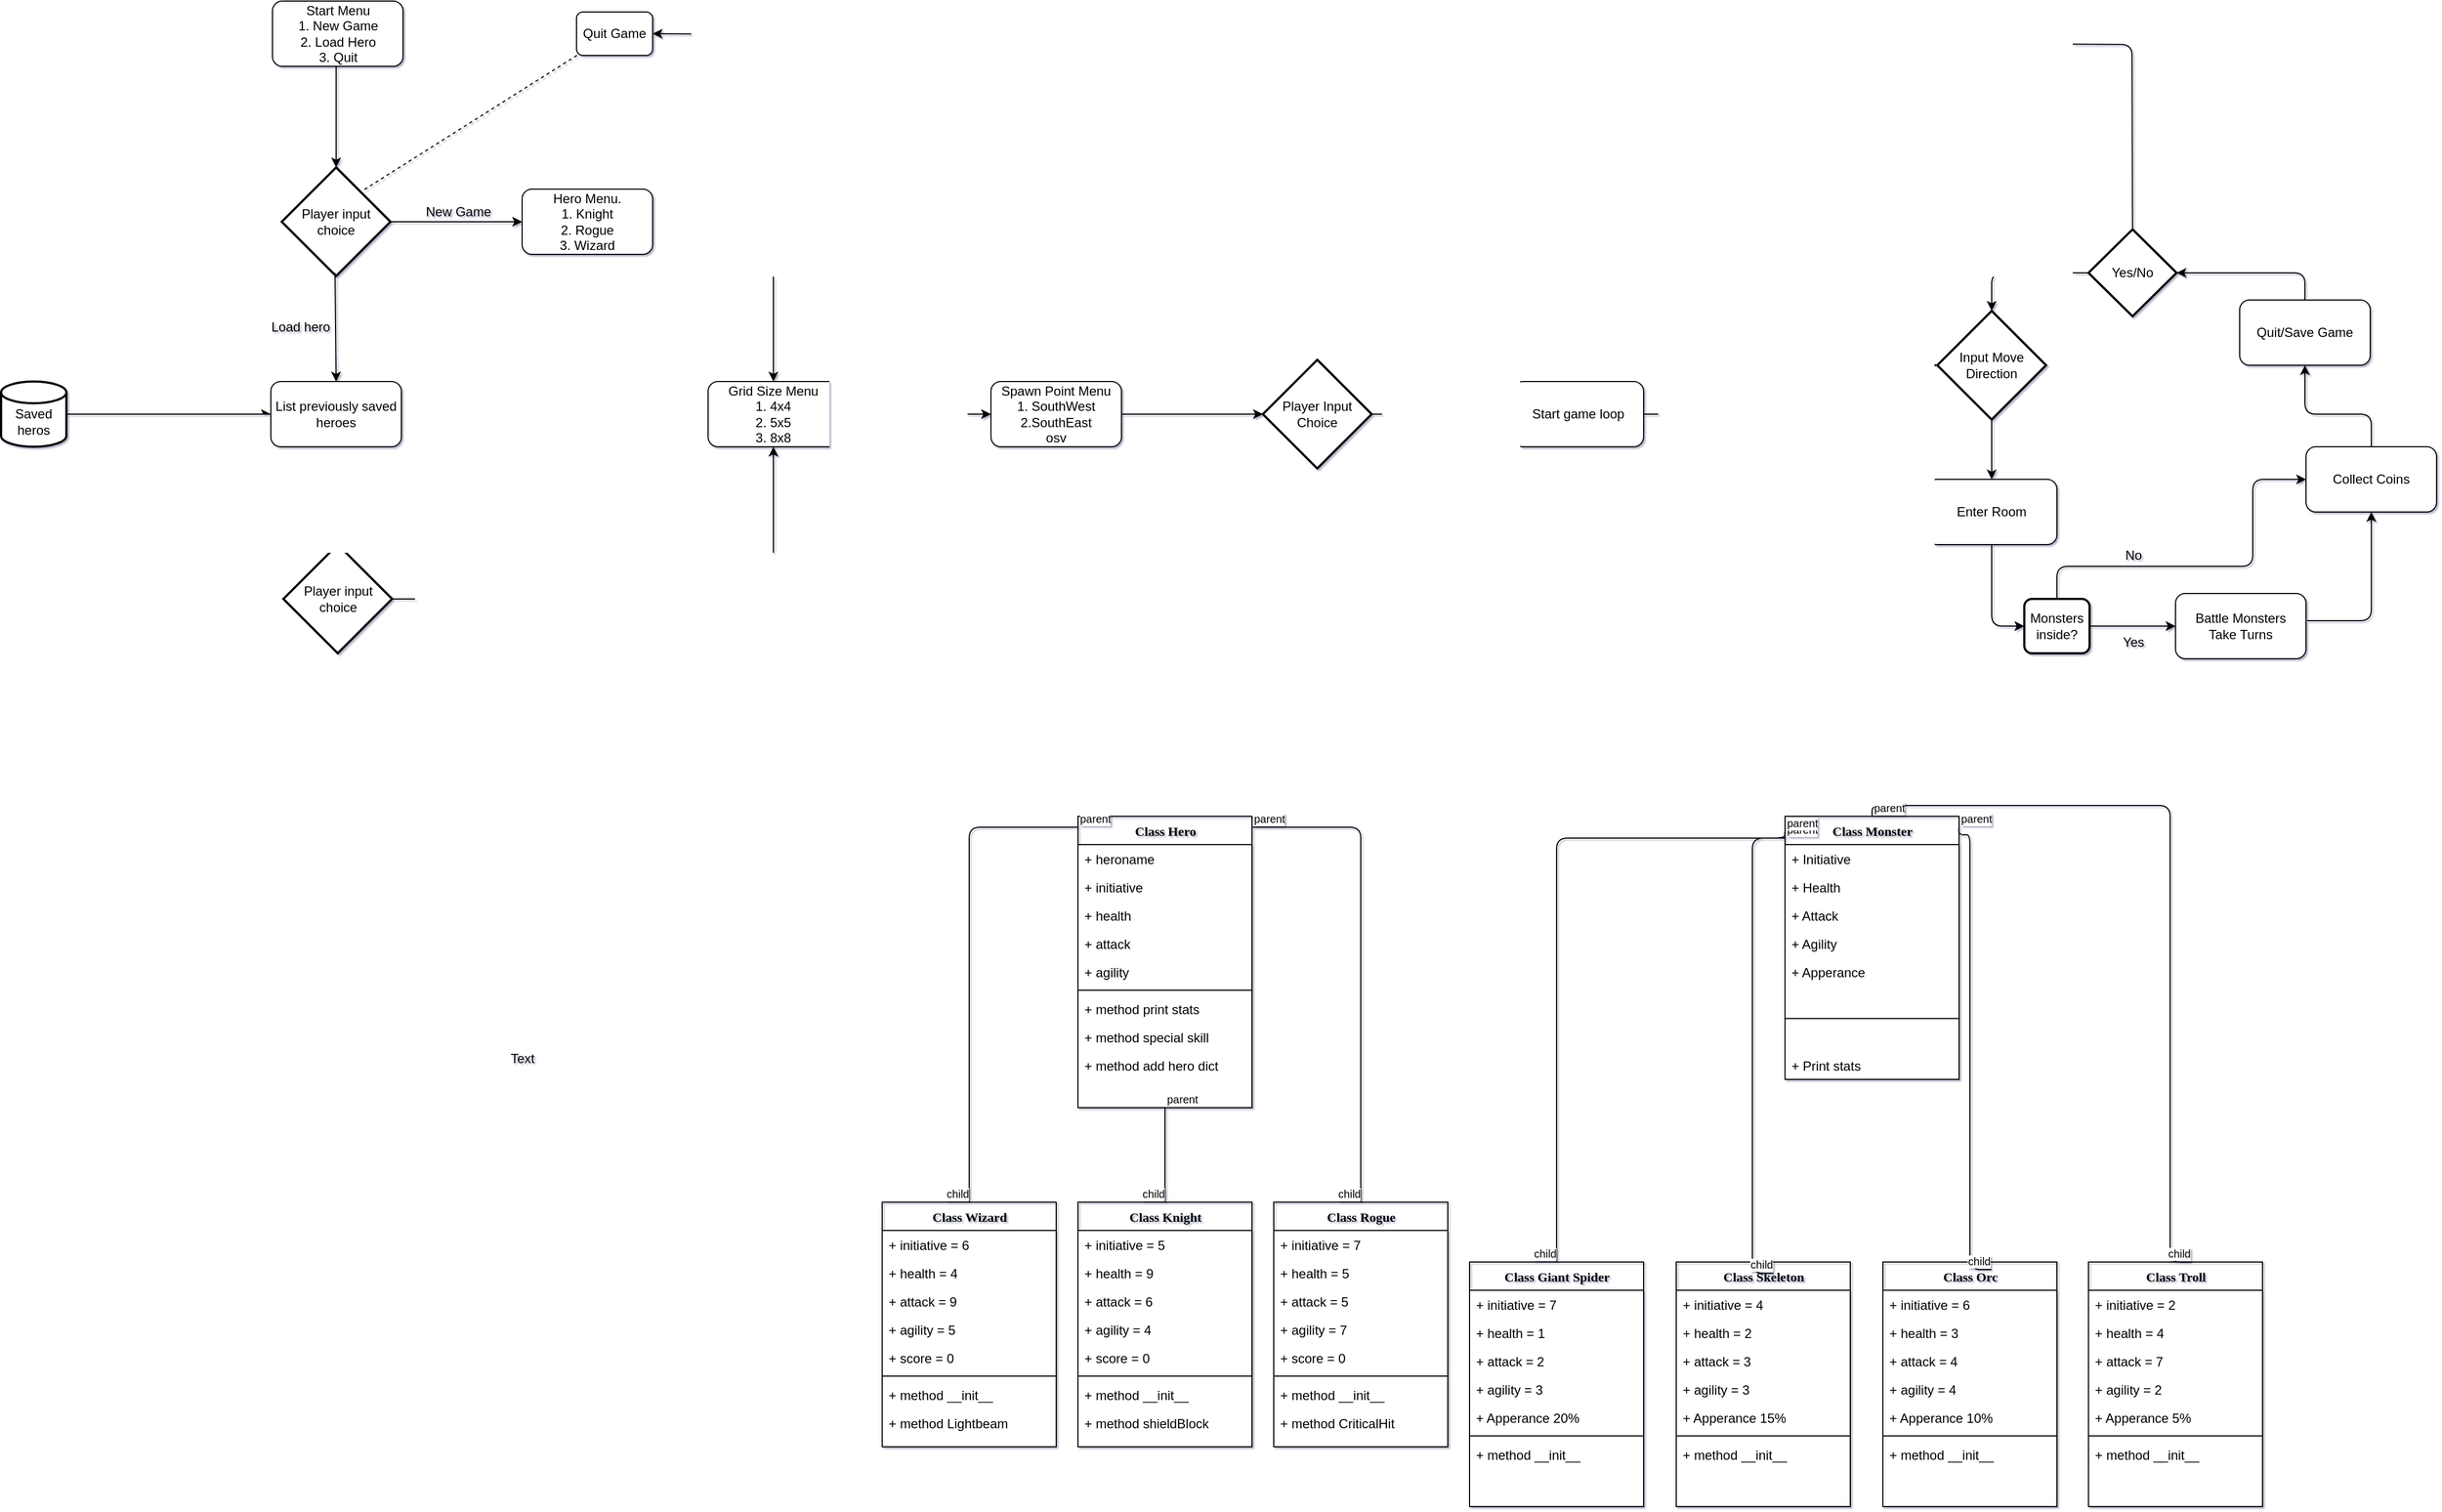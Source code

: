 <mxfile version="12.4.0" type="device" pages="2"><diagram name="Page-1" id="9f46799a-70d6-7492-0946-bef42562c5a5"><mxGraphModel dx="4567" dy="2360" grid="0" gridSize="10" guides="1" tooltips="1" connect="1" arrows="1" fold="1" page="0" pageScale="1" pageWidth="1100" pageHeight="850" background="none" math="0" shadow="1"><root><mxCell id="0"/><mxCell id="1" parent="0"/><mxCell id="78961159f06e98e8-17" value="Class Hero" style="swimlane;html=1;fontStyle=1;align=center;verticalAlign=top;childLayout=stackLayout;horizontal=1;startSize=26;horizontalStack=0;resizeParent=1;resizeLast=0;collapsible=1;marginBottom=0;swimlaneFillColor=#ffffff;rounded=0;shadow=0;comic=0;labelBackgroundColor=none;strokeWidth=1;fillColor=none;fontFamily=Verdana;fontSize=12" parent="1" vertex="1"><mxGeometry x="190" y="70" width="160" height="268" as="geometry"/></mxCell><mxCell id="78961159f06e98e8-21" value="+ heroname" style="text;html=1;strokeColor=none;fillColor=none;align=left;verticalAlign=top;spacingLeft=4;spacingRight=4;whiteSpace=wrap;overflow=hidden;rotatable=0;points=[[0,0.5],[1,0.5]];portConstraint=eastwest;" parent="78961159f06e98e8-17" vertex="1"><mxGeometry y="26" width="160" height="26" as="geometry"/></mxCell><mxCell id="78961159f06e98e8-23" value="+ initiative" style="text;html=1;strokeColor=none;fillColor=none;align=left;verticalAlign=top;spacingLeft=4;spacingRight=4;whiteSpace=wrap;overflow=hidden;rotatable=0;points=[[0,0.5],[1,0.5]];portConstraint=eastwest;" parent="78961159f06e98e8-17" vertex="1"><mxGeometry y="52" width="160" height="26" as="geometry"/></mxCell><mxCell id="78961159f06e98e8-25" value="+ health" style="text;html=1;strokeColor=none;fillColor=none;align=left;verticalAlign=top;spacingLeft=4;spacingRight=4;whiteSpace=wrap;overflow=hidden;rotatable=0;points=[[0,0.5],[1,0.5]];portConstraint=eastwest;" parent="78961159f06e98e8-17" vertex="1"><mxGeometry y="78" width="160" height="26" as="geometry"/></mxCell><mxCell id="78961159f06e98e8-26" value="+ attack" style="text;html=1;strokeColor=none;fillColor=none;align=left;verticalAlign=top;spacingLeft=4;spacingRight=4;whiteSpace=wrap;overflow=hidden;rotatable=0;points=[[0,0.5],[1,0.5]];portConstraint=eastwest;" parent="78961159f06e98e8-17" vertex="1"><mxGeometry y="104" width="160" height="26" as="geometry"/></mxCell><mxCell id="78961159f06e98e8-24" value="+ agility" style="text;html=1;strokeColor=none;fillColor=none;align=left;verticalAlign=top;spacingLeft=4;spacingRight=4;whiteSpace=wrap;overflow=hidden;rotatable=0;points=[[0,0.5],[1,0.5]];portConstraint=eastwest;" parent="78961159f06e98e8-17" vertex="1"><mxGeometry y="130" width="160" height="26" as="geometry"/></mxCell><mxCell id="78961159f06e98e8-19" value="" style="line;html=1;strokeWidth=1;fillColor=none;align=left;verticalAlign=middle;spacingTop=-1;spacingLeft=3;spacingRight=3;rotatable=0;labelPosition=right;points=[];portConstraint=eastwest;" parent="78961159f06e98e8-17" vertex="1"><mxGeometry y="156" width="160" height="8" as="geometry"/></mxCell><mxCell id="78961159f06e98e8-20" value="+ method print stats" style="text;html=1;strokeColor=none;fillColor=none;align=left;verticalAlign=top;spacingLeft=4;spacingRight=4;whiteSpace=wrap;overflow=hidden;rotatable=0;points=[[0,0.5],[1,0.5]];portConstraint=eastwest;" parent="78961159f06e98e8-17" vertex="1"><mxGeometry y="164" width="160" height="26" as="geometry"/></mxCell><mxCell id="78961159f06e98e8-27" value="+ method special skill" style="text;html=1;strokeColor=none;fillColor=none;align=left;verticalAlign=top;spacingLeft=4;spacingRight=4;whiteSpace=wrap;overflow=hidden;rotatable=0;points=[[0,0.5],[1,0.5]];portConstraint=eastwest;" parent="78961159f06e98e8-17" vertex="1"><mxGeometry y="190" width="160" height="26" as="geometry"/></mxCell><mxCell id="eeF8taxT3-s0xnJ1d2Oh-3" value="+ method add hero dict&lt;br&gt;" style="text;html=1;strokeColor=none;fillColor=none;align=left;verticalAlign=top;spacingLeft=4;spacingRight=4;whiteSpace=wrap;overflow=hidden;rotatable=0;points=[[0,0.5],[1,0.5]];portConstraint=eastwest;" parent="78961159f06e98e8-17" vertex="1"><mxGeometry y="216" width="160" height="26" as="geometry"/></mxCell><mxCell id="78961159f06e98e8-30" value="Class Rogue" style="swimlane;html=1;fontStyle=1;align=center;verticalAlign=top;childLayout=stackLayout;horizontal=1;startSize=26;horizontalStack=0;resizeParent=1;resizeLast=0;collapsible=1;marginBottom=0;swimlaneFillColor=#ffffff;rounded=0;shadow=0;comic=0;labelBackgroundColor=none;strokeWidth=1;fillColor=none;fontFamily=Verdana;fontSize=12" parent="1" vertex="1"><mxGeometry x="370" y="425" width="160" height="225" as="geometry"/></mxCell><mxCell id="78961159f06e98e8-31" value="+ initiative = 7" style="text;html=1;strokeColor=none;fillColor=none;align=left;verticalAlign=top;spacingLeft=4;spacingRight=4;whiteSpace=wrap;overflow=hidden;rotatable=0;points=[[0,0.5],[1,0.5]];portConstraint=eastwest;" parent="78961159f06e98e8-30" vertex="1"><mxGeometry y="26" width="160" height="26" as="geometry"/></mxCell><mxCell id="78961159f06e98e8-32" value="+ health = 5" style="text;html=1;strokeColor=none;fillColor=none;align=left;verticalAlign=top;spacingLeft=4;spacingRight=4;whiteSpace=wrap;overflow=hidden;rotatable=0;points=[[0,0.5],[1,0.5]];portConstraint=eastwest;" parent="78961159f06e98e8-30" vertex="1"><mxGeometry y="52" width="160" height="26" as="geometry"/></mxCell><mxCell id="78961159f06e98e8-33" value="+ attack = 5" style="text;html=1;strokeColor=none;fillColor=none;align=left;verticalAlign=top;spacingLeft=4;spacingRight=4;whiteSpace=wrap;overflow=hidden;rotatable=0;points=[[0,0.5],[1,0.5]];portConstraint=eastwest;" parent="78961159f06e98e8-30" vertex="1"><mxGeometry y="78" width="160" height="26" as="geometry"/></mxCell><mxCell id="78961159f06e98e8-34" value="+ agility = 7" style="text;html=1;strokeColor=none;fillColor=none;align=left;verticalAlign=top;spacingLeft=4;spacingRight=4;whiteSpace=wrap;overflow=hidden;rotatable=0;points=[[0,0.5],[1,0.5]];portConstraint=eastwest;" parent="78961159f06e98e8-30" vertex="1"><mxGeometry y="104" width="160" height="26" as="geometry"/></mxCell><mxCell id="78961159f06e98e8-36" value="+ score = 0" style="text;html=1;strokeColor=none;fillColor=none;align=left;verticalAlign=top;spacingLeft=4;spacingRight=4;whiteSpace=wrap;overflow=hidden;rotatable=0;points=[[0,0.5],[1,0.5]];portConstraint=eastwest;" parent="78961159f06e98e8-30" vertex="1"><mxGeometry y="130" width="160" height="26" as="geometry"/></mxCell><mxCell id="78961159f06e98e8-38" value="" style="line;html=1;strokeWidth=1;fillColor=none;align=left;verticalAlign=middle;spacingTop=-1;spacingLeft=3;spacingRight=3;rotatable=0;labelPosition=right;points=[];portConstraint=eastwest;" parent="78961159f06e98e8-30" vertex="1"><mxGeometry y="156" width="160" height="8" as="geometry"/></mxCell><mxCell id="78961159f06e98e8-39" value="+ method __init__" style="text;html=1;strokeColor=none;fillColor=none;align=left;verticalAlign=top;spacingLeft=4;spacingRight=4;whiteSpace=wrap;overflow=hidden;rotatable=0;points=[[0,0.5],[1,0.5]];portConstraint=eastwest;" parent="78961159f06e98e8-30" vertex="1"><mxGeometry y="164" width="160" height="26" as="geometry"/></mxCell><mxCell id="78961159f06e98e8-40" value="+ method CriticalHit" style="text;html=1;strokeColor=none;fillColor=none;align=left;verticalAlign=top;spacingLeft=4;spacingRight=4;whiteSpace=wrap;overflow=hidden;rotatable=0;points=[[0,0.5],[1,0.5]];portConstraint=eastwest;" parent="78961159f06e98e8-30" vertex="1"><mxGeometry y="190" width="160" height="26" as="geometry"/></mxCell><mxCell id="78961159f06e98e8-43" value="Class Monster" style="swimlane;html=1;fontStyle=1;align=center;verticalAlign=top;childLayout=stackLayout;horizontal=1;startSize=26;horizontalStack=0;resizeParent=1;resizeLast=0;collapsible=1;marginBottom=0;swimlaneFillColor=#ffffff;rounded=0;shadow=0;comic=0;labelBackgroundColor=none;strokeWidth=1;fillColor=none;fontFamily=Verdana;fontSize=12" parent="1" vertex="1"><mxGeometry x="840" y="70" width="160" height="242" as="geometry"/></mxCell><mxCell id="78961159f06e98e8-44" value="+ Initiative" style="text;html=1;strokeColor=none;fillColor=none;align=left;verticalAlign=top;spacingLeft=4;spacingRight=4;whiteSpace=wrap;overflow=hidden;rotatable=0;points=[[0,0.5],[1,0.5]];portConstraint=eastwest;" parent="78961159f06e98e8-43" vertex="1"><mxGeometry y="26" width="160" height="26" as="geometry"/></mxCell><mxCell id="78961159f06e98e8-45" value="+ Health" style="text;html=1;strokeColor=none;fillColor=none;align=left;verticalAlign=top;spacingLeft=4;spacingRight=4;whiteSpace=wrap;overflow=hidden;rotatable=0;points=[[0,0.5],[1,0.5]];portConstraint=eastwest;" parent="78961159f06e98e8-43" vertex="1"><mxGeometry y="52" width="160" height="26" as="geometry"/></mxCell><mxCell id="78961159f06e98e8-49" value="+ Attack" style="text;html=1;strokeColor=none;fillColor=none;align=left;verticalAlign=top;spacingLeft=4;spacingRight=4;whiteSpace=wrap;overflow=hidden;rotatable=0;points=[[0,0.5],[1,0.5]];portConstraint=eastwest;" parent="78961159f06e98e8-43" vertex="1"><mxGeometry y="78" width="160" height="26" as="geometry"/></mxCell><mxCell id="78961159f06e98e8-50" value="+ Agility&lt;br&gt;" style="text;html=1;strokeColor=none;fillColor=none;align=left;verticalAlign=top;spacingLeft=4;spacingRight=4;whiteSpace=wrap;overflow=hidden;rotatable=0;points=[[0,0.5],[1,0.5]];portConstraint=eastwest;" parent="78961159f06e98e8-43" vertex="1"><mxGeometry y="104" width="160" height="26" as="geometry"/></mxCell><mxCell id="Dzqm_DgRqmIVybZx8cCI-1" value="+ Apperance" style="text;html=1;strokeColor=none;fillColor=none;align=left;verticalAlign=top;spacingLeft=4;spacingRight=4;whiteSpace=wrap;overflow=hidden;rotatable=0;points=[[0,0.5],[1,0.5]];portConstraint=eastwest;" vertex="1" parent="78961159f06e98e8-43"><mxGeometry y="130" width="160" height="26" as="geometry"/></mxCell><mxCell id="78961159f06e98e8-51" value="" style="line;html=1;strokeWidth=1;fillColor=none;align=left;verticalAlign=middle;spacingTop=-1;spacingLeft=3;spacingRight=3;rotatable=0;labelPosition=right;points=[];portConstraint=eastwest;" parent="78961159f06e98e8-43" vertex="1"><mxGeometry y="156" width="160" height="60" as="geometry"/></mxCell><mxCell id="78961159f06e98e8-52" value="+ Print stats" style="text;html=1;strokeColor=none;fillColor=none;align=left;verticalAlign=top;spacingLeft=4;spacingRight=4;whiteSpace=wrap;overflow=hidden;rotatable=0;points=[[0,0.5],[1,0.5]];portConstraint=eastwest;" parent="78961159f06e98e8-43" vertex="1"><mxGeometry y="216" width="160" height="26" as="geometry"/></mxCell><mxCell id="78961159f06e98e8-56" value="Class Wizard" style="swimlane;html=1;fontStyle=1;align=center;verticalAlign=top;childLayout=stackLayout;horizontal=1;startSize=26;horizontalStack=0;resizeParent=1;resizeLast=0;collapsible=1;marginBottom=0;swimlaneFillColor=#ffffff;rounded=0;shadow=0;comic=0;labelBackgroundColor=none;strokeWidth=1;fillColor=none;fontFamily=Verdana;fontSize=12" parent="1" vertex="1"><mxGeometry x="10" y="425" width="160" height="225" as="geometry"/></mxCell><mxCell id="78961159f06e98e8-57" value="+ initiative = 6" style="text;html=1;strokeColor=none;fillColor=none;align=left;verticalAlign=top;spacingLeft=4;spacingRight=4;whiteSpace=wrap;overflow=hidden;rotatable=0;points=[[0,0.5],[1,0.5]];portConstraint=eastwest;" parent="78961159f06e98e8-56" vertex="1"><mxGeometry y="26" width="160" height="26" as="geometry"/></mxCell><mxCell id="78961159f06e98e8-58" value="+ health = 4" style="text;html=1;strokeColor=none;fillColor=none;align=left;verticalAlign=top;spacingLeft=4;spacingRight=4;whiteSpace=wrap;overflow=hidden;rotatable=0;points=[[0,0.5],[1,0.5]];portConstraint=eastwest;" parent="78961159f06e98e8-56" vertex="1"><mxGeometry y="52" width="160" height="26" as="geometry"/></mxCell><mxCell id="78961159f06e98e8-59" value="+ attack = 9" style="text;html=1;strokeColor=none;fillColor=none;align=left;verticalAlign=top;spacingLeft=4;spacingRight=4;whiteSpace=wrap;overflow=hidden;rotatable=0;points=[[0,0.5],[1,0.5]];portConstraint=eastwest;" parent="78961159f06e98e8-56" vertex="1"><mxGeometry y="78" width="160" height="26" as="geometry"/></mxCell><mxCell id="78961159f06e98e8-60" value="+ agility = 5" style="text;html=1;strokeColor=none;fillColor=none;align=left;verticalAlign=top;spacingLeft=4;spacingRight=4;whiteSpace=wrap;overflow=hidden;rotatable=0;points=[[0,0.5],[1,0.5]];portConstraint=eastwest;" parent="78961159f06e98e8-56" vertex="1"><mxGeometry y="104" width="160" height="26" as="geometry"/></mxCell><mxCell id="78961159f06e98e8-61" value="+ score = 0" style="text;html=1;strokeColor=none;fillColor=none;align=left;verticalAlign=top;spacingLeft=4;spacingRight=4;whiteSpace=wrap;overflow=hidden;rotatable=0;points=[[0,0.5],[1,0.5]];portConstraint=eastwest;" parent="78961159f06e98e8-56" vertex="1"><mxGeometry y="130" width="160" height="26" as="geometry"/></mxCell><mxCell id="78961159f06e98e8-64" value="" style="line;html=1;strokeWidth=1;fillColor=none;align=left;verticalAlign=middle;spacingTop=-1;spacingLeft=3;spacingRight=3;rotatable=0;labelPosition=right;points=[];portConstraint=eastwest;" parent="78961159f06e98e8-56" vertex="1"><mxGeometry y="156" width="160" height="8" as="geometry"/></mxCell><mxCell id="78961159f06e98e8-65" value="+ method __init__" style="text;html=1;strokeColor=none;fillColor=none;align=left;verticalAlign=top;spacingLeft=4;spacingRight=4;whiteSpace=wrap;overflow=hidden;rotatable=0;points=[[0,0.5],[1,0.5]];portConstraint=eastwest;" parent="78961159f06e98e8-56" vertex="1"><mxGeometry y="164" width="160" height="26" as="geometry"/></mxCell><mxCell id="78961159f06e98e8-66" value="+ method Lightbeam" style="text;html=1;strokeColor=none;fillColor=none;align=left;verticalAlign=top;spacingLeft=4;spacingRight=4;whiteSpace=wrap;overflow=hidden;rotatable=0;points=[[0,0.5],[1,0.5]];portConstraint=eastwest;" parent="78961159f06e98e8-56" vertex="1"><mxGeometry y="190" width="160" height="26" as="geometry"/></mxCell><mxCell id="78961159f06e98e8-69" value="Class Knight" style="swimlane;html=1;fontStyle=1;align=center;verticalAlign=top;childLayout=stackLayout;horizontal=1;startSize=26;horizontalStack=0;resizeParent=1;resizeLast=0;collapsible=1;marginBottom=0;swimlaneFillColor=#ffffff;rounded=0;shadow=0;comic=0;labelBackgroundColor=none;strokeWidth=1;fillColor=none;fontFamily=Verdana;fontSize=12" parent="1" vertex="1"><mxGeometry x="190" y="425" width="160" height="225" as="geometry"/></mxCell><mxCell id="78961159f06e98e8-70" value="+ initiative = 5" style="text;html=1;strokeColor=none;fillColor=none;align=left;verticalAlign=top;spacingLeft=4;spacingRight=4;whiteSpace=wrap;overflow=hidden;rotatable=0;points=[[0,0.5],[1,0.5]];portConstraint=eastwest;" parent="78961159f06e98e8-69" vertex="1"><mxGeometry y="26" width="160" height="26" as="geometry"/></mxCell><mxCell id="78961159f06e98e8-71" value="+ health = 9" style="text;html=1;strokeColor=none;fillColor=none;align=left;verticalAlign=top;spacingLeft=4;spacingRight=4;whiteSpace=wrap;overflow=hidden;rotatable=0;points=[[0,0.5],[1,0.5]];portConstraint=eastwest;" parent="78961159f06e98e8-69" vertex="1"><mxGeometry y="52" width="160" height="26" as="geometry"/></mxCell><mxCell id="78961159f06e98e8-72" value="+ attack = 6" style="text;html=1;strokeColor=none;fillColor=none;align=left;verticalAlign=top;spacingLeft=4;spacingRight=4;whiteSpace=wrap;overflow=hidden;rotatable=0;points=[[0,0.5],[1,0.5]];portConstraint=eastwest;" parent="78961159f06e98e8-69" vertex="1"><mxGeometry y="78" width="160" height="26" as="geometry"/></mxCell><mxCell id="78961159f06e98e8-74" value="+ agility = 4" style="text;html=1;strokeColor=none;fillColor=none;align=left;verticalAlign=top;spacingLeft=4;spacingRight=4;whiteSpace=wrap;overflow=hidden;rotatable=0;points=[[0,0.5],[1,0.5]];portConstraint=eastwest;" parent="78961159f06e98e8-69" vertex="1"><mxGeometry y="104" width="160" height="26" as="geometry"/></mxCell><mxCell id="78961159f06e98e8-75" value="+ score = 0" style="text;html=1;strokeColor=none;fillColor=none;align=left;verticalAlign=top;spacingLeft=4;spacingRight=4;whiteSpace=wrap;overflow=hidden;rotatable=0;points=[[0,0.5],[1,0.5]];portConstraint=eastwest;" parent="78961159f06e98e8-69" vertex="1"><mxGeometry y="130" width="160" height="26" as="geometry"/></mxCell><mxCell id="78961159f06e98e8-77" value="" style="line;html=1;strokeWidth=1;fillColor=none;align=left;verticalAlign=middle;spacingTop=-1;spacingLeft=3;spacingRight=3;rotatable=0;labelPosition=right;points=[];portConstraint=eastwest;" parent="78961159f06e98e8-69" vertex="1"><mxGeometry y="156" width="160" height="8" as="geometry"/></mxCell><mxCell id="78961159f06e98e8-78" value="+ method __init__" style="text;html=1;strokeColor=none;fillColor=none;align=left;verticalAlign=top;spacingLeft=4;spacingRight=4;whiteSpace=wrap;overflow=hidden;rotatable=0;points=[[0,0.5],[1,0.5]];portConstraint=eastwest;" parent="78961159f06e98e8-69" vertex="1"><mxGeometry y="164" width="160" height="26" as="geometry"/></mxCell><mxCell id="78961159f06e98e8-79" value="+ method shieldBlock" style="text;html=1;strokeColor=none;fillColor=none;align=left;verticalAlign=top;spacingLeft=4;spacingRight=4;whiteSpace=wrap;overflow=hidden;rotatable=0;points=[[0,0.5],[1,0.5]];portConstraint=eastwest;" parent="78961159f06e98e8-69" vertex="1"><mxGeometry y="190" width="160" height="26" as="geometry"/></mxCell><mxCell id="eeF8taxT3-s0xnJ1d2Oh-4" value="" style="endArrow=none;html=1;edgeStyle=orthogonalEdgeStyle;" parent="1" source="78961159f06e98e8-17" target="78961159f06e98e8-56" edge="1"><mxGeometry relative="1" as="geometry"><mxPoint x="180" y="40" as="sourcePoint"/><mxPoint x="180" y="210" as="targetPoint"/><Array as="points"><mxPoint x="90" y="80"/></Array></mxGeometry></mxCell><mxCell id="eeF8taxT3-s0xnJ1d2Oh-5" value="parent" style="resizable=0;html=1;align=left;verticalAlign=bottom;labelBackgroundColor=#ffffff;fontSize=10;" parent="eeF8taxT3-s0xnJ1d2Oh-4" connectable="0" vertex="1"><mxGeometry x="-1" relative="1" as="geometry"/></mxCell><mxCell id="eeF8taxT3-s0xnJ1d2Oh-6" value="child" style="resizable=0;html=1;align=right;verticalAlign=bottom;labelBackgroundColor=#ffffff;fontSize=10;" parent="eeF8taxT3-s0xnJ1d2Oh-4" connectable="0" vertex="1"><mxGeometry x="1" relative="1" as="geometry"/></mxCell><mxCell id="eeF8taxT3-s0xnJ1d2Oh-7" value="" style="endArrow=none;html=1;edgeStyle=orthogonalEdgeStyle;" parent="1" source="78961159f06e98e8-17" target="78961159f06e98e8-69" edge="1"><mxGeometry relative="1" as="geometry"><mxPoint x="220" y="380" as="sourcePoint"/><mxPoint x="120" y="725" as="targetPoint"/><Array as="points"><mxPoint x="270" y="370"/><mxPoint x="270" y="370"/></Array></mxGeometry></mxCell><mxCell id="eeF8taxT3-s0xnJ1d2Oh-8" value="parent" style="resizable=0;html=1;align=left;verticalAlign=bottom;labelBackgroundColor=#ffffff;fontSize=10;" parent="eeF8taxT3-s0xnJ1d2Oh-7" connectable="0" vertex="1"><mxGeometry x="-1" relative="1" as="geometry"/></mxCell><mxCell id="eeF8taxT3-s0xnJ1d2Oh-9" value="child" style="resizable=0;html=1;align=right;verticalAlign=bottom;labelBackgroundColor=#ffffff;fontSize=10;" parent="eeF8taxT3-s0xnJ1d2Oh-7" connectable="0" vertex="1"><mxGeometry x="1" relative="1" as="geometry"/></mxCell><mxCell id="eeF8taxT3-s0xnJ1d2Oh-11" value="" style="endArrow=none;html=1;edgeStyle=orthogonalEdgeStyle;entryX=0.5;entryY=0;entryDx=0;entryDy=0;" parent="1" source="78961159f06e98e8-17" target="78961159f06e98e8-30" edge="1"><mxGeometry relative="1" as="geometry"><mxPoint x="450" y="70" as="sourcePoint"/><mxPoint x="340" y="525" as="targetPoint"/><Array as="points"><mxPoint x="450" y="80"/></Array></mxGeometry></mxCell><mxCell id="eeF8taxT3-s0xnJ1d2Oh-12" value="parent" style="resizable=0;html=1;align=left;verticalAlign=bottom;labelBackgroundColor=#ffffff;fontSize=10;" parent="eeF8taxT3-s0xnJ1d2Oh-11" connectable="0" vertex="1"><mxGeometry x="-1" relative="1" as="geometry"/></mxCell><mxCell id="eeF8taxT3-s0xnJ1d2Oh-13" value="child" style="resizable=0;html=1;align=right;verticalAlign=bottom;labelBackgroundColor=#ffffff;fontSize=10;" parent="eeF8taxT3-s0xnJ1d2Oh-11" connectable="0" vertex="1"><mxGeometry x="1" relative="1" as="geometry"/></mxCell><mxCell id="Dzqm_DgRqmIVybZx8cCI-9" value="Class Giant Spider" style="swimlane;html=1;fontStyle=1;align=center;verticalAlign=top;childLayout=stackLayout;horizontal=1;startSize=26;horizontalStack=0;resizeParent=1;resizeLast=0;collapsible=1;marginBottom=0;swimlaneFillColor=#ffffff;rounded=0;shadow=0;comic=0;labelBackgroundColor=none;strokeWidth=1;fillColor=none;fontFamily=Verdana;fontSize=12" vertex="1" parent="1"><mxGeometry x="550" y="480" width="160" height="225" as="geometry"/></mxCell><mxCell id="Dzqm_DgRqmIVybZx8cCI-10" value="+ initiative = 7" style="text;html=1;strokeColor=none;fillColor=none;align=left;verticalAlign=top;spacingLeft=4;spacingRight=4;whiteSpace=wrap;overflow=hidden;rotatable=0;points=[[0,0.5],[1,0.5]];portConstraint=eastwest;" vertex="1" parent="Dzqm_DgRqmIVybZx8cCI-9"><mxGeometry y="26" width="160" height="26" as="geometry"/></mxCell><mxCell id="Dzqm_DgRqmIVybZx8cCI-11" value="+ health = 1" style="text;html=1;strokeColor=none;fillColor=none;align=left;verticalAlign=top;spacingLeft=4;spacingRight=4;whiteSpace=wrap;overflow=hidden;rotatable=0;points=[[0,0.5],[1,0.5]];portConstraint=eastwest;" vertex="1" parent="Dzqm_DgRqmIVybZx8cCI-9"><mxGeometry y="52" width="160" height="26" as="geometry"/></mxCell><mxCell id="Dzqm_DgRqmIVybZx8cCI-12" value="+ attack = 2" style="text;html=1;strokeColor=none;fillColor=none;align=left;verticalAlign=top;spacingLeft=4;spacingRight=4;whiteSpace=wrap;overflow=hidden;rotatable=0;points=[[0,0.5],[1,0.5]];portConstraint=eastwest;" vertex="1" parent="Dzqm_DgRqmIVybZx8cCI-9"><mxGeometry y="78" width="160" height="26" as="geometry"/></mxCell><mxCell id="Dzqm_DgRqmIVybZx8cCI-13" value="+ agility = 3" style="text;html=1;strokeColor=none;fillColor=none;align=left;verticalAlign=top;spacingLeft=4;spacingRight=4;whiteSpace=wrap;overflow=hidden;rotatable=0;points=[[0,0.5],[1,0.5]];portConstraint=eastwest;" vertex="1" parent="Dzqm_DgRqmIVybZx8cCI-9"><mxGeometry y="104" width="160" height="26" as="geometry"/></mxCell><mxCell id="Dzqm_DgRqmIVybZx8cCI-14" value="+ Apperance 20%" style="text;html=1;strokeColor=none;fillColor=none;align=left;verticalAlign=top;spacingLeft=4;spacingRight=4;whiteSpace=wrap;overflow=hidden;rotatable=0;points=[[0,0.5],[1,0.5]];portConstraint=eastwest;" vertex="1" parent="Dzqm_DgRqmIVybZx8cCI-9"><mxGeometry y="130" width="160" height="26" as="geometry"/></mxCell><mxCell id="Dzqm_DgRqmIVybZx8cCI-15" value="" style="line;html=1;strokeWidth=1;fillColor=none;align=left;verticalAlign=middle;spacingTop=-1;spacingLeft=3;spacingRight=3;rotatable=0;labelPosition=right;points=[];portConstraint=eastwest;" vertex="1" parent="Dzqm_DgRqmIVybZx8cCI-9"><mxGeometry y="156" width="160" height="8" as="geometry"/></mxCell><mxCell id="Dzqm_DgRqmIVybZx8cCI-16" value="+ method __init__" style="text;html=1;strokeColor=none;fillColor=none;align=left;verticalAlign=top;spacingLeft=4;spacingRight=4;whiteSpace=wrap;overflow=hidden;rotatable=0;points=[[0,0.5],[1,0.5]];portConstraint=eastwest;" vertex="1" parent="Dzqm_DgRqmIVybZx8cCI-9"><mxGeometry y="164" width="160" height="26" as="geometry"/></mxCell><mxCell id="Dzqm_DgRqmIVybZx8cCI-27" value="Class Skeleton" style="swimlane;html=1;fontStyle=1;align=center;verticalAlign=top;childLayout=stackLayout;horizontal=1;startSize=26;horizontalStack=0;resizeParent=1;resizeLast=0;collapsible=1;marginBottom=0;swimlaneFillColor=#ffffff;rounded=0;shadow=0;comic=0;labelBackgroundColor=none;strokeWidth=1;fillColor=none;fontFamily=Verdana;fontSize=12" vertex="1" parent="1"><mxGeometry x="740" y="480" width="160" height="225" as="geometry"/></mxCell><mxCell id="Dzqm_DgRqmIVybZx8cCI-28" value="+ initiative = 4" style="text;html=1;strokeColor=none;fillColor=none;align=left;verticalAlign=top;spacingLeft=4;spacingRight=4;whiteSpace=wrap;overflow=hidden;rotatable=0;points=[[0,0.5],[1,0.5]];portConstraint=eastwest;" vertex="1" parent="Dzqm_DgRqmIVybZx8cCI-27"><mxGeometry y="26" width="160" height="26" as="geometry"/></mxCell><mxCell id="Dzqm_DgRqmIVybZx8cCI-29" value="+ health = 2" style="text;html=1;strokeColor=none;fillColor=none;align=left;verticalAlign=top;spacingLeft=4;spacingRight=4;whiteSpace=wrap;overflow=hidden;rotatable=0;points=[[0,0.5],[1,0.5]];portConstraint=eastwest;" vertex="1" parent="Dzqm_DgRqmIVybZx8cCI-27"><mxGeometry y="52" width="160" height="26" as="geometry"/></mxCell><mxCell id="Dzqm_DgRqmIVybZx8cCI-30" value="+ attack = 3" style="text;html=1;strokeColor=none;fillColor=none;align=left;verticalAlign=top;spacingLeft=4;spacingRight=4;whiteSpace=wrap;overflow=hidden;rotatable=0;points=[[0,0.5],[1,0.5]];portConstraint=eastwest;" vertex="1" parent="Dzqm_DgRqmIVybZx8cCI-27"><mxGeometry y="78" width="160" height="26" as="geometry"/></mxCell><mxCell id="Dzqm_DgRqmIVybZx8cCI-31" value="+ agility = 3" style="text;html=1;strokeColor=none;fillColor=none;align=left;verticalAlign=top;spacingLeft=4;spacingRight=4;whiteSpace=wrap;overflow=hidden;rotatable=0;points=[[0,0.5],[1,0.5]];portConstraint=eastwest;" vertex="1" parent="Dzqm_DgRqmIVybZx8cCI-27"><mxGeometry y="104" width="160" height="26" as="geometry"/></mxCell><mxCell id="Dzqm_DgRqmIVybZx8cCI-32" value="+ Apperance 15%" style="text;html=1;strokeColor=none;fillColor=none;align=left;verticalAlign=top;spacingLeft=4;spacingRight=4;whiteSpace=wrap;overflow=hidden;rotatable=0;points=[[0,0.5],[1,0.5]];portConstraint=eastwest;" vertex="1" parent="Dzqm_DgRqmIVybZx8cCI-27"><mxGeometry y="130" width="160" height="26" as="geometry"/></mxCell><mxCell id="Dzqm_DgRqmIVybZx8cCI-33" value="" style="line;html=1;strokeWidth=1;fillColor=none;align=left;verticalAlign=middle;spacingTop=-1;spacingLeft=3;spacingRight=3;rotatable=0;labelPosition=right;points=[];portConstraint=eastwest;" vertex="1" parent="Dzqm_DgRqmIVybZx8cCI-27"><mxGeometry y="156" width="160" height="8" as="geometry"/></mxCell><mxCell id="Dzqm_DgRqmIVybZx8cCI-34" value="+ method __init__" style="text;html=1;strokeColor=none;fillColor=none;align=left;verticalAlign=top;spacingLeft=4;spacingRight=4;whiteSpace=wrap;overflow=hidden;rotatable=0;points=[[0,0.5],[1,0.5]];portConstraint=eastwest;" vertex="1" parent="Dzqm_DgRqmIVybZx8cCI-27"><mxGeometry y="164" width="160" height="26" as="geometry"/></mxCell><mxCell id="Dzqm_DgRqmIVybZx8cCI-36" value="Class Orc" style="swimlane;html=1;fontStyle=1;align=center;verticalAlign=top;childLayout=stackLayout;horizontal=1;startSize=26;horizontalStack=0;resizeParent=1;resizeLast=0;collapsible=1;marginBottom=0;swimlaneFillColor=#ffffff;rounded=0;shadow=0;comic=0;labelBackgroundColor=none;strokeWidth=1;fillColor=none;fontFamily=Verdana;fontSize=12" vertex="1" parent="1"><mxGeometry x="930" y="480" width="160" height="225" as="geometry"/></mxCell><mxCell id="Dzqm_DgRqmIVybZx8cCI-37" value="+ initiative = 6" style="text;html=1;strokeColor=none;fillColor=none;align=left;verticalAlign=top;spacingLeft=4;spacingRight=4;whiteSpace=wrap;overflow=hidden;rotatable=0;points=[[0,0.5],[1,0.5]];portConstraint=eastwest;" vertex="1" parent="Dzqm_DgRqmIVybZx8cCI-36"><mxGeometry y="26" width="160" height="26" as="geometry"/></mxCell><mxCell id="Dzqm_DgRqmIVybZx8cCI-38" value="+ health = 3" style="text;html=1;strokeColor=none;fillColor=none;align=left;verticalAlign=top;spacingLeft=4;spacingRight=4;whiteSpace=wrap;overflow=hidden;rotatable=0;points=[[0,0.5],[1,0.5]];portConstraint=eastwest;" vertex="1" parent="Dzqm_DgRqmIVybZx8cCI-36"><mxGeometry y="52" width="160" height="26" as="geometry"/></mxCell><mxCell id="Dzqm_DgRqmIVybZx8cCI-39" value="+ attack = 4" style="text;html=1;strokeColor=none;fillColor=none;align=left;verticalAlign=top;spacingLeft=4;spacingRight=4;whiteSpace=wrap;overflow=hidden;rotatable=0;points=[[0,0.5],[1,0.5]];portConstraint=eastwest;" vertex="1" parent="Dzqm_DgRqmIVybZx8cCI-36"><mxGeometry y="78" width="160" height="26" as="geometry"/></mxCell><mxCell id="Dzqm_DgRqmIVybZx8cCI-40" value="+ agility = 4" style="text;html=1;strokeColor=none;fillColor=none;align=left;verticalAlign=top;spacingLeft=4;spacingRight=4;whiteSpace=wrap;overflow=hidden;rotatable=0;points=[[0,0.5],[1,0.5]];portConstraint=eastwest;" vertex="1" parent="Dzqm_DgRqmIVybZx8cCI-36"><mxGeometry y="104" width="160" height="26" as="geometry"/></mxCell><mxCell id="Dzqm_DgRqmIVybZx8cCI-41" value="+ Apperance 10%" style="text;html=1;strokeColor=none;fillColor=none;align=left;verticalAlign=top;spacingLeft=4;spacingRight=4;whiteSpace=wrap;overflow=hidden;rotatable=0;points=[[0,0.5],[1,0.5]];portConstraint=eastwest;" vertex="1" parent="Dzqm_DgRqmIVybZx8cCI-36"><mxGeometry y="130" width="160" height="26" as="geometry"/></mxCell><mxCell id="Dzqm_DgRqmIVybZx8cCI-42" value="" style="line;html=1;strokeWidth=1;fillColor=none;align=left;verticalAlign=middle;spacingTop=-1;spacingLeft=3;spacingRight=3;rotatable=0;labelPosition=right;points=[];portConstraint=eastwest;" vertex="1" parent="Dzqm_DgRqmIVybZx8cCI-36"><mxGeometry y="156" width="160" height="8" as="geometry"/></mxCell><mxCell id="Dzqm_DgRqmIVybZx8cCI-43" value="+ method __init__" style="text;html=1;strokeColor=none;fillColor=none;align=left;verticalAlign=top;spacingLeft=4;spacingRight=4;whiteSpace=wrap;overflow=hidden;rotatable=0;points=[[0,0.5],[1,0.5]];portConstraint=eastwest;" vertex="1" parent="Dzqm_DgRqmIVybZx8cCI-36"><mxGeometry y="164" width="160" height="26" as="geometry"/></mxCell><mxCell id="Dzqm_DgRqmIVybZx8cCI-44" value="Class Troll" style="swimlane;html=1;fontStyle=1;align=center;verticalAlign=top;childLayout=stackLayout;horizontal=1;startSize=26;horizontalStack=0;resizeParent=1;resizeLast=0;collapsible=1;marginBottom=0;swimlaneFillColor=#ffffff;rounded=0;shadow=0;comic=0;labelBackgroundColor=none;strokeWidth=1;fillColor=none;fontFamily=Verdana;fontSize=12" vertex="1" parent="1"><mxGeometry x="1119" y="480" width="160" height="225" as="geometry"/></mxCell><mxCell id="Dzqm_DgRqmIVybZx8cCI-45" value="+ initiative = 2" style="text;html=1;strokeColor=none;fillColor=none;align=left;verticalAlign=top;spacingLeft=4;spacingRight=4;whiteSpace=wrap;overflow=hidden;rotatable=0;points=[[0,0.5],[1,0.5]];portConstraint=eastwest;" vertex="1" parent="Dzqm_DgRqmIVybZx8cCI-44"><mxGeometry y="26" width="160" height="26" as="geometry"/></mxCell><mxCell id="Dzqm_DgRqmIVybZx8cCI-46" value="+ health = 4" style="text;html=1;strokeColor=none;fillColor=none;align=left;verticalAlign=top;spacingLeft=4;spacingRight=4;whiteSpace=wrap;overflow=hidden;rotatable=0;points=[[0,0.5],[1,0.5]];portConstraint=eastwest;" vertex="1" parent="Dzqm_DgRqmIVybZx8cCI-44"><mxGeometry y="52" width="160" height="26" as="geometry"/></mxCell><mxCell id="Dzqm_DgRqmIVybZx8cCI-47" value="+ attack = 7" style="text;html=1;strokeColor=none;fillColor=none;align=left;verticalAlign=top;spacingLeft=4;spacingRight=4;whiteSpace=wrap;overflow=hidden;rotatable=0;points=[[0,0.5],[1,0.5]];portConstraint=eastwest;" vertex="1" parent="Dzqm_DgRqmIVybZx8cCI-44"><mxGeometry y="78" width="160" height="26" as="geometry"/></mxCell><mxCell id="Dzqm_DgRqmIVybZx8cCI-48" value="+ agility = 2" style="text;html=1;strokeColor=none;fillColor=none;align=left;verticalAlign=top;spacingLeft=4;spacingRight=4;whiteSpace=wrap;overflow=hidden;rotatable=0;points=[[0,0.5],[1,0.5]];portConstraint=eastwest;" vertex="1" parent="Dzqm_DgRqmIVybZx8cCI-44"><mxGeometry y="104" width="160" height="26" as="geometry"/></mxCell><mxCell id="Dzqm_DgRqmIVybZx8cCI-49" value="+ Apperance 5%" style="text;html=1;strokeColor=none;fillColor=none;align=left;verticalAlign=top;spacingLeft=4;spacingRight=4;whiteSpace=wrap;overflow=hidden;rotatable=0;points=[[0,0.5],[1,0.5]];portConstraint=eastwest;" vertex="1" parent="Dzqm_DgRqmIVybZx8cCI-44"><mxGeometry y="130" width="160" height="26" as="geometry"/></mxCell><mxCell id="Dzqm_DgRqmIVybZx8cCI-50" value="" style="line;html=1;strokeWidth=1;fillColor=none;align=left;verticalAlign=middle;spacingTop=-1;spacingLeft=3;spacingRight=3;rotatable=0;labelPosition=right;points=[];portConstraint=eastwest;" vertex="1" parent="Dzqm_DgRqmIVybZx8cCI-44"><mxGeometry y="156" width="160" height="8" as="geometry"/></mxCell><mxCell id="Dzqm_DgRqmIVybZx8cCI-51" value="+ method __init__" style="text;html=1;strokeColor=none;fillColor=none;align=left;verticalAlign=top;spacingLeft=4;spacingRight=4;whiteSpace=wrap;overflow=hidden;rotatable=0;points=[[0,0.5],[1,0.5]];portConstraint=eastwest;" vertex="1" parent="Dzqm_DgRqmIVybZx8cCI-44"><mxGeometry y="164" width="160" height="26" as="geometry"/></mxCell><mxCell id="Dzqm_DgRqmIVybZx8cCI-52" value="" style="endArrow=none;html=1;edgeStyle=orthogonalEdgeStyle;" edge="1" parent="1" source="78961159f06e98e8-43" target="Dzqm_DgRqmIVybZx8cCI-9"><mxGeometry relative="1" as="geometry"><mxPoint x="730" y="90" as="sourcePoint"/><mxPoint x="459.857" y="435.286" as="targetPoint"/><Array as="points"><mxPoint x="630" y="90"/></Array></mxGeometry></mxCell><mxCell id="Dzqm_DgRqmIVybZx8cCI-53" value="parent" style="resizable=0;html=1;align=left;verticalAlign=bottom;labelBackgroundColor=#ffffff;fontSize=10;" connectable="0" vertex="1" parent="Dzqm_DgRqmIVybZx8cCI-52"><mxGeometry x="-1" relative="1" as="geometry"/></mxCell><mxCell id="Dzqm_DgRqmIVybZx8cCI-54" value="child" style="resizable=0;html=1;align=right;verticalAlign=bottom;labelBackgroundColor=#ffffff;fontSize=10;" connectable="0" vertex="1" parent="Dzqm_DgRqmIVybZx8cCI-52"><mxGeometry x="1" relative="1" as="geometry"/></mxCell><mxCell id="Dzqm_DgRqmIVybZx8cCI-55" value="" style="endArrow=none;html=1;edgeStyle=orthogonalEdgeStyle;exitX=-0.001;exitY=0.06;exitDx=0;exitDy=0;exitPerimeter=0;" edge="1" parent="1" source="78961159f06e98e8-43"><mxGeometry relative="1" as="geometry"><mxPoint x="810" y="70" as="sourcePoint"/><mxPoint x="829.647" y="490.5" as="targetPoint"/><Array as="points"><mxPoint x="840" y="90"/><mxPoint x="810" y="90"/><mxPoint x="810" y="491"/></Array></mxGeometry></mxCell><mxCell id="Dzqm_DgRqmIVybZx8cCI-56" value="parent" style="resizable=0;html=1;align=left;verticalAlign=bottom;labelBackgroundColor=#ffffff;fontSize=10;" connectable="0" vertex="1" parent="Dzqm_DgRqmIVybZx8cCI-55"><mxGeometry x="-1" relative="1" as="geometry"/></mxCell><mxCell id="Dzqm_DgRqmIVybZx8cCI-57" value="child" style="resizable=0;html=1;align=right;verticalAlign=bottom;labelBackgroundColor=#ffffff;fontSize=10;" connectable="0" vertex="1" parent="Dzqm_DgRqmIVybZx8cCI-55"><mxGeometry x="1" relative="1" as="geometry"/></mxCell><mxCell id="Dzqm_DgRqmIVybZx8cCI-58" value="" style="endArrow=none;html=1;edgeStyle=orthogonalEdgeStyle;exitX=0.999;exitY=0.042;exitDx=0;exitDy=0;exitPerimeter=0;" edge="1" parent="1" source="78961159f06e98e8-43"><mxGeometry relative="1" as="geometry"><mxPoint x="1039.857" y="79.857" as="sourcePoint"/><mxPoint x="1029.857" y="487" as="targetPoint"/><Array as="points"><mxPoint x="1000" y="87"/><mxPoint x="1010" y="87"/><mxPoint x="1010" y="487"/></Array></mxGeometry></mxCell><mxCell id="Dzqm_DgRqmIVybZx8cCI-59" value="parent" style="resizable=0;html=1;align=left;verticalAlign=bottom;labelBackgroundColor=#ffffff;fontSize=10;" connectable="0" vertex="1" parent="Dzqm_DgRqmIVybZx8cCI-58"><mxGeometry x="-1" relative="1" as="geometry"/></mxCell><mxCell id="Dzqm_DgRqmIVybZx8cCI-60" value="child" style="resizable=0;html=1;align=right;verticalAlign=bottom;labelBackgroundColor=#ffffff;fontSize=10;" connectable="0" vertex="1" parent="Dzqm_DgRqmIVybZx8cCI-58"><mxGeometry x="1" relative="1" as="geometry"/></mxCell><mxCell id="Dzqm_DgRqmIVybZx8cCI-61" value="" style="endArrow=none;html=1;edgeStyle=orthogonalEdgeStyle;" edge="1" parent="1" source="78961159f06e98e8-43"><mxGeometry relative="1" as="geometry"><mxPoint x="1183.857" y="73.071" as="sourcePoint"/><mxPoint x="1213.857" y="480.214" as="targetPoint"/><Array as="points"><mxPoint x="920" y="60"/><mxPoint x="1194" y="60"/><mxPoint x="1194" y="480"/></Array></mxGeometry></mxCell><mxCell id="Dzqm_DgRqmIVybZx8cCI-62" value="parent" style="resizable=0;html=1;align=left;verticalAlign=bottom;labelBackgroundColor=#ffffff;fontSize=10;" connectable="0" vertex="1" parent="Dzqm_DgRqmIVybZx8cCI-61"><mxGeometry x="-1" relative="1" as="geometry"/></mxCell><mxCell id="Dzqm_DgRqmIVybZx8cCI-63" value="child" style="resizable=0;html=1;align=right;verticalAlign=bottom;labelBackgroundColor=#ffffff;fontSize=10;" connectable="0" vertex="1" parent="Dzqm_DgRqmIVybZx8cCI-61"><mxGeometry x="1" relative="1" as="geometry"/></mxCell><mxCell id="Dzqm_DgRqmIVybZx8cCI-64" value="Text" style="text;html=1;align=center;verticalAlign=middle;resizable=0;points=[];;autosize=1;" vertex="1" parent="1"><mxGeometry x="-341" y="283" width="40" height="20" as="geometry"/></mxCell><mxCell id="Dzqm_DgRqmIVybZx8cCI-67" value="Player input&lt;br&gt;choice" style="strokeWidth=2;html=1;shape=mxgraph.flowchart.decision;whiteSpace=wrap;" vertex="1" parent="1"><mxGeometry x="-542" y="-527" width="100" height="100" as="geometry"/></mxCell><mxCell id="YSSV0xsEkv_oBFui4UTS-1" value="" style="endArrow=classic;html=1;entryX=0.5;entryY=0;entryDx=0;entryDy=0;entryPerimeter=0;exitX=0.5;exitY=1;exitDx=0;exitDy=0;" edge="1" parent="1" target="Dzqm_DgRqmIVybZx8cCI-67"><mxGeometry width="50" height="50" relative="1" as="geometry"><mxPoint x="-492" y="-620" as="sourcePoint"/><mxPoint x="-460" y="-620" as="targetPoint"/></mxGeometry></mxCell><mxCell id="YSSV0xsEkv_oBFui4UTS-2" value="Hero Menu.&lt;br&gt;1. Knight&lt;br&gt;2. Rogue&lt;br&gt;3. Wizard" style="rounded=1;whiteSpace=wrap;html=1;" vertex="1" parent="1"><mxGeometry x="-321" y="-507" width="120" height="60" as="geometry"/></mxCell><mxCell id="YSSV0xsEkv_oBFui4UTS-3" value="&lt;span style=&quot;white-space: normal&quot;&gt;Start Menu&lt;/span&gt;&lt;br style=&quot;white-space: normal&quot;&gt;&lt;span style=&quot;white-space: normal&quot;&gt;1. New Game&lt;/span&gt;&lt;br style=&quot;white-space: normal&quot;&gt;&lt;span style=&quot;white-space: normal&quot;&gt;2. Load Hero&lt;/span&gt;&lt;br style=&quot;white-space: normal&quot;&gt;&lt;span style=&quot;white-space: normal&quot;&gt;3. Quit&lt;/span&gt;" style="rounded=1;whiteSpace=wrap;html=1;" vertex="1" parent="1"><mxGeometry x="-550.5" y="-680" width="120" height="60" as="geometry"/></mxCell><mxCell id="YSSV0xsEkv_oBFui4UTS-4" value="" style="endArrow=classic;html=1;exitX=1;exitY=0.5;exitDx=0;exitDy=0;exitPerimeter=0;" edge="1" parent="1" source="Dzqm_DgRqmIVybZx8cCI-67" target="YSSV0xsEkv_oBFui4UTS-2"><mxGeometry width="50" height="50" relative="1" as="geometry"><mxPoint x="-406.5" y="-457" as="sourcePoint"/><mxPoint x="-356.5" y="-507" as="targetPoint"/></mxGeometry></mxCell><mxCell id="YSSV0xsEkv_oBFui4UTS-5" value="New Game" style="text;html=1;align=center;verticalAlign=middle;resizable=0;points=[];;autosize=1;" vertex="1" parent="1"><mxGeometry x="-420" y="-496" width="80" height="20" as="geometry"/></mxCell><mxCell id="YSSV0xsEkv_oBFui4UTS-6" value="List previously saved heroes" style="rounded=1;whiteSpace=wrap;html=1;" vertex="1" parent="1"><mxGeometry x="-552" y="-330" width="120" height="60" as="geometry"/></mxCell><mxCell id="YSSV0xsEkv_oBFui4UTS-7" value="" style="endArrow=classic;html=1;entryX=0.5;entryY=0;entryDx=0;entryDy=0;exitX=0.5;exitY=1;exitDx=0;exitDy=0;" edge="1" parent="1" target="YSSV0xsEkv_oBFui4UTS-6"><mxGeometry width="50" height="50" relative="1" as="geometry"><mxPoint x="-493" y="-430" as="sourcePoint"/><mxPoint x="-493" y="-337" as="targetPoint"/></mxGeometry></mxCell><mxCell id="YSSV0xsEkv_oBFui4UTS-8" value="Load hero" style="text;html=1;align=center;verticalAlign=middle;resizable=0;points=[];;autosize=1;" vertex="1" parent="1"><mxGeometry x="-560.5" y="-390" width="70" height="20" as="geometry"/></mxCell><mxCell id="YSSV0xsEkv_oBFui4UTS-9" value="&lt;br&gt;Saved heros" style="strokeWidth=2;html=1;shape=mxgraph.flowchart.database;whiteSpace=wrap;" vertex="1" parent="1"><mxGeometry x="-800" y="-330" width="60" height="60" as="geometry"/></mxCell><mxCell id="YSSV0xsEkv_oBFui4UTS-10" value="" style="endArrow=classic;html=1;entryX=0;entryY=0.5;entryDx=0;entryDy=0;" edge="1" parent="1" source="YSSV0xsEkv_oBFui4UTS-9" target="YSSV0xsEkv_oBFui4UTS-6"><mxGeometry width="50" height="50" relative="1" as="geometry"><mxPoint x="-680" y="-270" as="sourcePoint"/><mxPoint x="-630" y="-320" as="targetPoint"/></mxGeometry></mxCell><mxCell id="YSSV0xsEkv_oBFui4UTS-11" value="Player input choice" style="strokeWidth=2;html=1;shape=mxgraph.flowchart.decision;whiteSpace=wrap;" vertex="1" parent="1"><mxGeometry x="-540.5" y="-180" width="100" height="100" as="geometry"/></mxCell><mxCell id="YSSV0xsEkv_oBFui4UTS-12" value="" style="endArrow=classic;html=1;exitX=0.5;exitY=1;exitDx=0;exitDy=0;" edge="1" parent="1"><mxGeometry width="50" height="50" relative="1" as="geometry"><mxPoint x="-493" y="-270" as="sourcePoint"/><mxPoint x="-492" y="-180" as="targetPoint"/></mxGeometry></mxCell><mxCell id="YSSV0xsEkv_oBFui4UTS-13" value="Grid Size Menu&lt;br&gt;1. 4x4&lt;br&gt;2. 5x5&lt;br&gt;3. 8x8" style="rounded=1;whiteSpace=wrap;html=1;" vertex="1" parent="1"><mxGeometry x="-150" y="-330" width="120" height="60" as="geometry"/></mxCell><mxCell id="YSSV0xsEkv_oBFui4UTS-16" value="" style="endArrow=none;html=1;exitX=1;exitY=0.5;exitDx=0;exitDy=0;exitPerimeter=0;" edge="1" parent="1" source="YSSV0xsEkv_oBFui4UTS-11"><mxGeometry width="50" height="50" relative="1" as="geometry"><mxPoint x="-380" y="-120" as="sourcePoint"/><mxPoint x="-90" y="-130" as="targetPoint"/></mxGeometry></mxCell><mxCell id="YSSV0xsEkv_oBFui4UTS-17" value="" style="endArrow=classic;html=1;entryX=0.5;entryY=1;entryDx=0;entryDy=0;" edge="1" parent="1" target="YSSV0xsEkv_oBFui4UTS-13"><mxGeometry width="50" height="50" relative="1" as="geometry"><mxPoint x="-90" y="-130" as="sourcePoint"/><mxPoint x="-60" y="-220" as="targetPoint"/></mxGeometry></mxCell><mxCell id="YSSV0xsEkv_oBFui4UTS-18" value="" style="endArrow=none;html=1;" edge="1" parent="1"><mxGeometry width="50" height="50" relative="1" as="geometry"><mxPoint x="-201" y="-480" as="sourcePoint"/><mxPoint x="-90" y="-480" as="targetPoint"/></mxGeometry></mxCell><mxCell id="YSSV0xsEkv_oBFui4UTS-19" value="" style="endArrow=classic;html=1;entryX=0.5;entryY=0;entryDx=0;entryDy=0;" edge="1" parent="1" target="YSSV0xsEkv_oBFui4UTS-13"><mxGeometry width="50" height="50" relative="1" as="geometry"><mxPoint x="-90" y="-480" as="sourcePoint"/><mxPoint x="-70" y="-450" as="targetPoint"/></mxGeometry></mxCell><mxCell id="YSSV0xsEkv_oBFui4UTS-20" value="" style="endArrow=classic;html=1;" edge="1" parent="1" source="YSSV0xsEkv_oBFui4UTS-13"><mxGeometry width="50" height="50" relative="1" as="geometry"><mxPoint x="-30" y="-250" as="sourcePoint"/><mxPoint x="110" y="-300" as="targetPoint"/></mxGeometry></mxCell><mxCell id="YSSV0xsEkv_oBFui4UTS-21" value="Spawn Point Menu&lt;br&gt;1. SouthWest&lt;br&gt;2.SouthEast&lt;br&gt;osv" style="rounded=1;whiteSpace=wrap;html=1;" vertex="1" parent="1"><mxGeometry x="110" y="-330" width="120" height="60" as="geometry"/></mxCell><mxCell id="YSSV0xsEkv_oBFui4UTS-22" value="Player Input Choice" style="strokeWidth=2;html=1;shape=mxgraph.flowchart.decision;whiteSpace=wrap;" vertex="1" parent="1"><mxGeometry x="360" y="-350" width="100" height="100" as="geometry"/></mxCell><mxCell id="YSSV0xsEkv_oBFui4UTS-23" value="" style="endArrow=classic;html=1;exitX=1;exitY=0.5;exitDx=0;exitDy=0;entryX=0;entryY=0.5;entryDx=0;entryDy=0;entryPerimeter=0;" edge="1" parent="1" source="YSSV0xsEkv_oBFui4UTS-21" target="YSSV0xsEkv_oBFui4UTS-22"><mxGeometry width="50" height="50" relative="1" as="geometry"><mxPoint x="270" y="-280" as="sourcePoint"/><mxPoint x="320" y="-330" as="targetPoint"/></mxGeometry></mxCell><mxCell id="YSSV0xsEkv_oBFui4UTS-24" value="Start game loop" style="rounded=1;whiteSpace=wrap;html=1;" vertex="1" parent="1"><mxGeometry x="590" y="-330" width="120" height="60" as="geometry"/></mxCell><mxCell id="YSSV0xsEkv_oBFui4UTS-25" value="" style="endArrow=classic;html=1;exitX=1;exitY=0.5;exitDx=0;exitDy=0;entryX=0;entryY=0.5;entryDx=0;entryDy=0;entryPerimeter=0;" edge="1" parent="1"><mxGeometry width="50" height="50" relative="1" as="geometry"><mxPoint x="460" y="-300" as="sourcePoint"/><mxPoint x="590" y="-300" as="targetPoint"/></mxGeometry></mxCell><mxCell id="YSSV0xsEkv_oBFui4UTS-26" value="Input Move Direction" style="strokeWidth=2;html=1;shape=mxgraph.flowchart.decision;whiteSpace=wrap;" vertex="1" parent="1"><mxGeometry x="980" y="-395" width="100" height="100" as="geometry"/></mxCell><mxCell id="YSSV0xsEkv_oBFui4UTS-27" value="Enter Room" style="rounded=1;whiteSpace=wrap;html=1;" vertex="1" parent="1"><mxGeometry x="970" y="-240" width="120" height="60" as="geometry"/></mxCell><mxCell id="YSSV0xsEkv_oBFui4UTS-29" value="Monsters inside?" style="rounded=1;whiteSpace=wrap;html=1;absoluteArcSize=1;arcSize=14;strokeWidth=2;" vertex="1" parent="1"><mxGeometry x="1060" y="-130" width="60" height="50" as="geometry"/></mxCell><mxCell id="YSSV0xsEkv_oBFui4UTS-30" value="Battle Monsters&lt;br&gt;Take Turns" style="rounded=1;whiteSpace=wrap;html=1;" vertex="1" parent="1"><mxGeometry x="1199" y="-135" width="120" height="60" as="geometry"/></mxCell><mxCell id="YSSV0xsEkv_oBFui4UTS-31" value="Collect Coins" style="rounded=1;whiteSpace=wrap;html=1;" vertex="1" parent="1"><mxGeometry x="1319" y="-270" width="120" height="60" as="geometry"/></mxCell><mxCell id="YSSV0xsEkv_oBFui4UTS-32" value="Quit/Save Game" style="rounded=1;whiteSpace=wrap;html=1;" vertex="1" parent="1"><mxGeometry x="1258" y="-405" width="120" height="60" as="geometry"/></mxCell><mxCell id="YSSV0xsEkv_oBFui4UTS-33" value="Yes/No" style="strokeWidth=2;html=1;shape=mxgraph.flowchart.decision;whiteSpace=wrap;" vertex="1" parent="1"><mxGeometry x="1119" y="-470" width="81" height="80" as="geometry"/></mxCell><mxCell id="YSSV0xsEkv_oBFui4UTS-34" value="" style="endArrow=classic;html=1;exitX=0.5;exitY=1;exitDx=0;exitDy=0;exitPerimeter=0;" edge="1" parent="1" source="YSSV0xsEkv_oBFui4UTS-26" target="YSSV0xsEkv_oBFui4UTS-27"><mxGeometry width="50" height="50" relative="1" as="geometry"><mxPoint x="1010" y="-230" as="sourcePoint"/><mxPoint x="1060" y="-280" as="targetPoint"/></mxGeometry></mxCell><mxCell id="YSSV0xsEkv_oBFui4UTS-35" value="" style="endArrow=classic;html=1;entryX=0;entryY=0.5;entryDx=0;entryDy=0;exitX=0.5;exitY=1;exitDx=0;exitDy=0;" edge="1" parent="1" source="YSSV0xsEkv_oBFui4UTS-27" target="YSSV0xsEkv_oBFui4UTS-29"><mxGeometry width="50" height="50" relative="1" as="geometry"><mxPoint x="930" y="-110" as="sourcePoint"/><mxPoint x="980" y="-160" as="targetPoint"/><Array as="points"><mxPoint x="1030" y="-105"/></Array></mxGeometry></mxCell><mxCell id="YSSV0xsEkv_oBFui4UTS-36" value="" style="endArrow=classic;html=1;exitX=1;exitY=0.5;exitDx=0;exitDy=0;entryX=0;entryY=0.5;entryDx=0;entryDy=0;" edge="1" parent="1" source="YSSV0xsEkv_oBFui4UTS-29" target="YSSV0xsEkv_oBFui4UTS-30"><mxGeometry width="50" height="50" relative="1" as="geometry"><mxPoint x="1140" y="-80" as="sourcePoint"/><mxPoint x="1190" y="-130" as="targetPoint"/></mxGeometry></mxCell><mxCell id="YSSV0xsEkv_oBFui4UTS-37" value="" style="endArrow=classic;html=1;entryX=0.5;entryY=1;entryDx=0;entryDy=0;" edge="1" parent="1" target="YSSV0xsEkv_oBFui4UTS-31"><mxGeometry width="50" height="50" relative="1" as="geometry"><mxPoint x="1320" y="-110" as="sourcePoint"/><mxPoint x="1400" y="-170" as="targetPoint"/><Array as="points"><mxPoint x="1379" y="-110"/></Array></mxGeometry></mxCell><mxCell id="YSSV0xsEkv_oBFui4UTS-38" value="Yes" style="text;html=1;align=center;verticalAlign=middle;resizable=0;points=[];;autosize=1;" vertex="1" parent="1"><mxGeometry x="1144.5" y="-100" width="30" height="20" as="geometry"/></mxCell><mxCell id="YSSV0xsEkv_oBFui4UTS-40" value="" style="endArrow=classic;html=1;exitX=0.5;exitY=0;exitDx=0;exitDy=0;entryX=0;entryY=0.5;entryDx=0;entryDy=0;" edge="1" parent="1" source="YSSV0xsEkv_oBFui4UTS-29" target="YSSV0xsEkv_oBFui4UTS-31"><mxGeometry width="50" height="50" relative="1" as="geometry"><mxPoint x="1160" y="-160" as="sourcePoint"/><mxPoint x="1160" y="-210" as="targetPoint"/><Array as="points"><mxPoint x="1090" y="-160"/><mxPoint x="1270" y="-160"/><mxPoint x="1270" y="-240"/></Array></mxGeometry></mxCell><mxCell id="YSSV0xsEkv_oBFui4UTS-41" value="" style="endArrow=classic;html=1;exitX=0.5;exitY=0;exitDx=0;exitDy=0;entryX=0.5;entryY=1;entryDx=0;entryDy=0;" edge="1" parent="1" source="YSSV0xsEkv_oBFui4UTS-31" target="YSSV0xsEkv_oBFui4UTS-32"><mxGeometry width="50" height="50" relative="1" as="geometry"><mxPoint x="1360" y="-280" as="sourcePoint"/><mxPoint x="1410" y="-330" as="targetPoint"/><Array as="points"><mxPoint x="1379" y="-300"/><mxPoint x="1318" y="-300"/></Array></mxGeometry></mxCell><mxCell id="YSSV0xsEkv_oBFui4UTS-42" value="No" style="text;html=1;align=center;verticalAlign=middle;resizable=0;points=[];;autosize=1;" vertex="1" parent="1"><mxGeometry x="1144.5" y="-180" width="30" height="20" as="geometry"/></mxCell><mxCell id="YSSV0xsEkv_oBFui4UTS-43" value="" style="endArrow=classic;html=1;exitX=0.5;exitY=0;exitDx=0;exitDy=0;entryX=1;entryY=0.5;entryDx=0;entryDy=0;entryPerimeter=0;" edge="1" parent="1" source="YSSV0xsEkv_oBFui4UTS-32" target="YSSV0xsEkv_oBFui4UTS-33"><mxGeometry width="50" height="50" relative="1" as="geometry"><mxPoint x="1230" y="-420" as="sourcePoint"/><mxPoint x="1280" y="-470" as="targetPoint"/><Array as="points"><mxPoint x="1318" y="-430"/></Array></mxGeometry></mxCell><mxCell id="YSSV0xsEkv_oBFui4UTS-44" value="" style="endArrow=classic;html=1;exitX=0;exitY=0.5;exitDx=0;exitDy=0;exitPerimeter=0;entryX=0.5;entryY=0;entryDx=0;entryDy=0;entryPerimeter=0;" edge="1" parent="1" source="YSSV0xsEkv_oBFui4UTS-33" target="YSSV0xsEkv_oBFui4UTS-26"><mxGeometry width="50" height="50" relative="1" as="geometry"><mxPoint x="1020" y="-420" as="sourcePoint"/><mxPoint x="1070" y="-470" as="targetPoint"/><Array as="points"><mxPoint x="1030" y="-430"/></Array></mxGeometry></mxCell><mxCell id="YSSV0xsEkv_oBFui4UTS-46" value="" style="endArrow=classic;html=1;exitX=0.5;exitY=0;exitDx=0;exitDy=0;exitPerimeter=0;entryX=1;entryY=0.5;entryDx=0;entryDy=0;" edge="1" parent="1" source="YSSV0xsEkv_oBFui4UTS-33" target="YSSV0xsEkv_oBFui4UTS-47"><mxGeometry width="50" height="50" relative="1" as="geometry"><mxPoint x="1000" y="-490" as="sourcePoint"/><mxPoint x="770" y="-540" as="targetPoint"/><Array as="points"><mxPoint x="1159" y="-640"/></Array></mxGeometry></mxCell><mxCell id="YSSV0xsEkv_oBFui4UTS-47" value="Quit Game" style="rounded=1;whiteSpace=wrap;html=1;" vertex="1" parent="1"><mxGeometry x="-271" y="-670" width="70" height="40" as="geometry"/></mxCell><mxCell id="YSSV0xsEkv_oBFui4UTS-48" value="" style="endArrow=none;dashed=1;html=1;exitX=0.761;exitY=0.203;exitDx=0;exitDy=0;exitPerimeter=0;entryX=0.008;entryY=0.996;entryDx=0;entryDy=0;entryPerimeter=0;" edge="1" parent="1" source="Dzqm_DgRqmIVybZx8cCI-67" target="YSSV0xsEkv_oBFui4UTS-47"><mxGeometry width="50" height="50" relative="1" as="geometry"><mxPoint x="-410" y="-530" as="sourcePoint"/><mxPoint x="-360" y="-580" as="targetPoint"/></mxGeometry></mxCell><mxCell id="YSSV0xsEkv_oBFui4UTS-49" value="" style="endArrow=classic;html=1;exitX=1;exitY=0.5;exitDx=0;exitDy=0;entryX=0;entryY=0.5;entryDx=0;entryDy=0;entryPerimeter=0;" edge="1" parent="1" source="YSSV0xsEkv_oBFui4UTS-24" target="YSSV0xsEkv_oBFui4UTS-26"><mxGeometry width="50" height="50" relative="1" as="geometry"><mxPoint x="820" y="-300" as="sourcePoint"/><mxPoint x="870" y="-350" as="targetPoint"/><Array as="points"><mxPoint x="900" y="-300"/><mxPoint x="900" y="-345"/></Array></mxGeometry></mxCell></root></mxGraphModel></diagram><diagram id="-jrTfvFnNC6qg2ZrpfY7" name="Page-2"><mxGraphModel dx="2020" dy="1034" grid="1" gridSize="10" guides="1" tooltips="1" connect="1" arrows="1" fold="1" page="1" pageScale="1" pageWidth="827" pageHeight="1169" math="0" shadow="0"><root><mxCell id="CKfPTMklHvGexYMfB4mI-0"/><mxCell id="CKfPTMklHvGexYMfB4mI-1" parent="CKfPTMklHvGexYMfB4mI-0"/></root></mxGraphModel></diagram></mxfile>